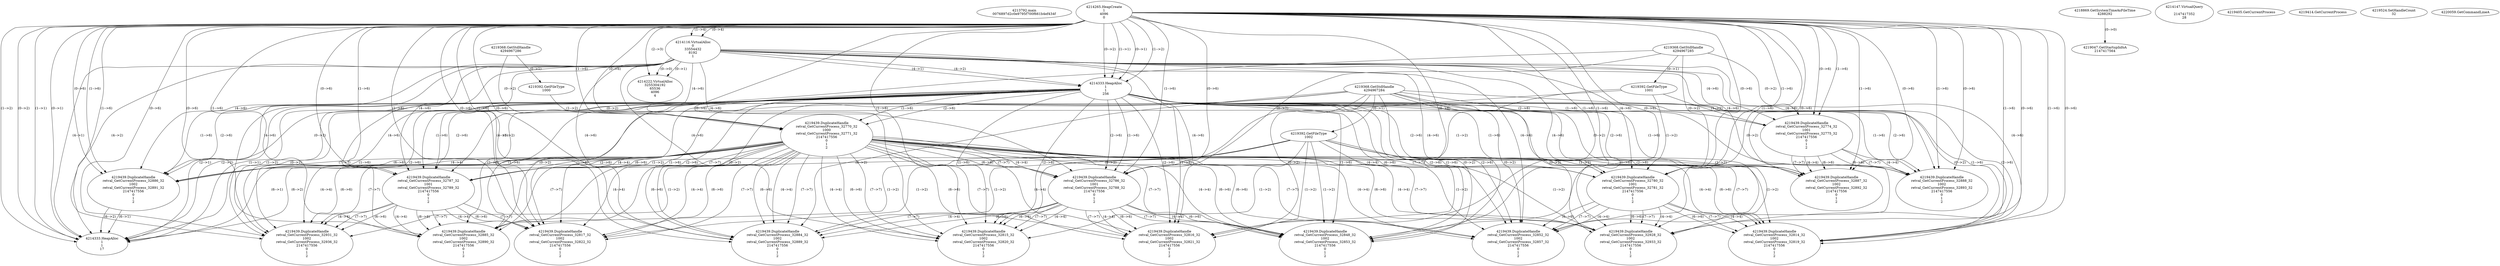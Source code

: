 // Global SCDG with merge call
digraph {
	0 [label="4213792.main
0076897d2c0e9795f700f661b4ef434f"]
	1 [label="4214265.HeapCreate
1
4096
0"]
	2 [label="4218869.GetSystemTimeAsFileTime
4288292"]
	3 [label="4214116.VirtualAlloc
0
33554432
8192
1"]
	1 -> 3 [label="(1-->4)"]
	1 -> 3 [label="(0-->4)"]
	4 [label="4214147.VirtualQuery

2147417352
28"]
	5 [label="4214222.VirtualAlloc
3255304192
65536
4096
4"]
	3 -> 5 [label="(0-->1)"]
	1 -> 5 [label="(2-->3)"]
	3 -> 5 [label="(0-->0)"]
	6 [label="4214333.HeapAlloc
1
1
256"]
	1 -> 6 [label="(1-->1)"]
	1 -> 6 [label="(0-->1)"]
	3 -> 6 [label="(4-->1)"]
	1 -> 6 [label="(1-->2)"]
	1 -> 6 [label="(0-->2)"]
	3 -> 6 [label="(4-->2)"]
	7 [label="4219047.GetStartupInfoA
2147417564"]
	2 -> 7 [label="(0-->0)"]
	8 [label="4219368.GetStdHandle
4294967286"]
	9 [label="4219392.GetFileType
1000"]
	8 -> 9 [label="(0-->1)"]
	10 [label="4219405.GetCurrentProcess
"]
	11 [label="4219414.GetCurrentProcess
"]
	12 [label="4219439.DuplicateHandle
retval_GetCurrentProcess_32770_32
1000
retval_GetCurrentProcess_32771_32
2147417556
0
1
2"]
	8 -> 12 [label="(0-->2)"]
	9 -> 12 [label="(1-->2)"]
	1 -> 12 [label="(1-->6)"]
	1 -> 12 [label="(0-->6)"]
	3 -> 12 [label="(4-->6)"]
	6 -> 12 [label="(1-->6)"]
	6 -> 12 [label="(2-->6)"]
	13 [label="4219368.GetStdHandle
4294967285"]
	14 [label="4219392.GetFileType
1001"]
	13 -> 14 [label="(0-->1)"]
	15 [label="4219368.GetStdHandle
4294967284"]
	16 [label="4219392.GetFileType
1002"]
	15 -> 16 [label="(0-->1)"]
	17 [label="4219439.DuplicateHandle
retval_GetCurrentProcess_32886_32
1002
retval_GetCurrentProcess_32891_32
2147417556
0
1
2"]
	15 -> 17 [label="(0-->2)"]
	16 -> 17 [label="(1-->2)"]
	12 -> 17 [label="(4-->4)"]
	1 -> 17 [label="(1-->6)"]
	1 -> 17 [label="(0-->6)"]
	3 -> 17 [label="(4-->6)"]
	6 -> 17 [label="(1-->6)"]
	6 -> 17 [label="(2-->6)"]
	12 -> 17 [label="(6-->6)"]
	12 -> 17 [label="(7-->7)"]
	18 [label="4219524.SetHandleCount
32"]
	19 [label="4220059.GetCommandLineA
"]
	20 [label="4214333.HeapAlloc
1
1
17"]
	1 -> 20 [label="(1-->1)"]
	1 -> 20 [label="(0-->1)"]
	3 -> 20 [label="(4-->1)"]
	6 -> 20 [label="(1-->1)"]
	6 -> 20 [label="(2-->1)"]
	12 -> 20 [label="(6-->1)"]
	17 -> 20 [label="(6-->1)"]
	1 -> 20 [label="(1-->2)"]
	1 -> 20 [label="(0-->2)"]
	3 -> 20 [label="(4-->2)"]
	6 -> 20 [label="(1-->2)"]
	6 -> 20 [label="(2-->2)"]
	12 -> 20 [label="(6-->2)"]
	17 -> 20 [label="(6-->2)"]
	21 [label="4219439.DuplicateHandle
retval_GetCurrentProcess_32774_32
1001
retval_GetCurrentProcess_32775_32
2147417556
0
1
2"]
	13 -> 21 [label="(0-->2)"]
	14 -> 21 [label="(1-->2)"]
	1 -> 21 [label="(1-->6)"]
	1 -> 21 [label="(0-->6)"]
	3 -> 21 [label="(4-->6)"]
	6 -> 21 [label="(1-->6)"]
	6 -> 21 [label="(2-->6)"]
	22 [label="4219439.DuplicateHandle
retval_GetCurrentProcess_32887_32
1002
retval_GetCurrentProcess_32892_32
2147417556
0
1
2"]
	15 -> 22 [label="(0-->2)"]
	16 -> 22 [label="(1-->2)"]
	21 -> 22 [label="(4-->4)"]
	1 -> 22 [label="(1-->6)"]
	1 -> 22 [label="(0-->6)"]
	3 -> 22 [label="(4-->6)"]
	6 -> 22 [label="(1-->6)"]
	6 -> 22 [label="(2-->6)"]
	21 -> 22 [label="(6-->6)"]
	21 -> 22 [label="(7-->7)"]
	23 [label="4219439.DuplicateHandle
retval_GetCurrentProcess_32888_32
1002
retval_GetCurrentProcess_32893_32
2147417556
0
1
2"]
	15 -> 23 [label="(0-->2)"]
	16 -> 23 [label="(1-->2)"]
	21 -> 23 [label="(4-->4)"]
	1 -> 23 [label="(1-->6)"]
	1 -> 23 [label="(0-->6)"]
	3 -> 23 [label="(4-->6)"]
	6 -> 23 [label="(1-->6)"]
	6 -> 23 [label="(2-->6)"]
	21 -> 23 [label="(6-->6)"]
	21 -> 23 [label="(7-->7)"]
	24 [label="4219439.DuplicateHandle
retval_GetCurrentProcess_32786_32
1001
retval_GetCurrentProcess_32788_32
2147417556
0
1
2"]
	13 -> 24 [label="(0-->2)"]
	14 -> 24 [label="(1-->2)"]
	12 -> 24 [label="(4-->4)"]
	1 -> 24 [label="(1-->6)"]
	1 -> 24 [label="(0-->6)"]
	3 -> 24 [label="(4-->6)"]
	6 -> 24 [label="(1-->6)"]
	6 -> 24 [label="(2-->6)"]
	12 -> 24 [label="(6-->6)"]
	12 -> 24 [label="(7-->7)"]
	25 [label="4219439.DuplicateHandle
retval_GetCurrentProcess_32884_32
1002
retval_GetCurrentProcess_32889_32
2147417556
0
1
2"]
	15 -> 25 [label="(0-->2)"]
	16 -> 25 [label="(1-->2)"]
	12 -> 25 [label="(4-->4)"]
	24 -> 25 [label="(4-->4)"]
	1 -> 25 [label="(1-->6)"]
	1 -> 25 [label="(0-->6)"]
	3 -> 25 [label="(4-->6)"]
	6 -> 25 [label="(1-->6)"]
	6 -> 25 [label="(2-->6)"]
	12 -> 25 [label="(6-->6)"]
	24 -> 25 [label="(6-->6)"]
	12 -> 25 [label="(7-->7)"]
	24 -> 25 [label="(7-->7)"]
	26 [label="4219439.DuplicateHandle
retval_GetCurrentProcess_32787_32
1001
retval_GetCurrentProcess_32789_32
2147417556
0
1
2"]
	13 -> 26 [label="(0-->2)"]
	14 -> 26 [label="(1-->2)"]
	12 -> 26 [label="(4-->4)"]
	1 -> 26 [label="(1-->6)"]
	1 -> 26 [label="(0-->6)"]
	3 -> 26 [label="(4-->6)"]
	6 -> 26 [label="(1-->6)"]
	6 -> 26 [label="(2-->6)"]
	12 -> 26 [label="(6-->6)"]
	12 -> 26 [label="(7-->7)"]
	27 [label="4219439.DuplicateHandle
retval_GetCurrentProcess_32885_32
1002
retval_GetCurrentProcess_32890_32
2147417556
0
1
2"]
	15 -> 27 [label="(0-->2)"]
	16 -> 27 [label="(1-->2)"]
	12 -> 27 [label="(4-->4)"]
	26 -> 27 [label="(4-->4)"]
	1 -> 27 [label="(1-->6)"]
	1 -> 27 [label="(0-->6)"]
	3 -> 27 [label="(4-->6)"]
	6 -> 27 [label="(1-->6)"]
	6 -> 27 [label="(2-->6)"]
	12 -> 27 [label="(6-->6)"]
	26 -> 27 [label="(6-->6)"]
	12 -> 27 [label="(7-->7)"]
	26 -> 27 [label="(7-->7)"]
	28 [label="4219439.DuplicateHandle
retval_GetCurrentProcess_32815_32
1002
retval_GetCurrentProcess_32820_32
2147417556
0
1
2"]
	15 -> 28 [label="(0-->2)"]
	16 -> 28 [label="(1-->2)"]
	12 -> 28 [label="(4-->4)"]
	24 -> 28 [label="(4-->4)"]
	1 -> 28 [label="(1-->6)"]
	1 -> 28 [label="(0-->6)"]
	3 -> 28 [label="(4-->6)"]
	6 -> 28 [label="(1-->6)"]
	6 -> 28 [label="(2-->6)"]
	12 -> 28 [label="(6-->6)"]
	24 -> 28 [label="(6-->6)"]
	12 -> 28 [label="(7-->7)"]
	24 -> 28 [label="(7-->7)"]
	29 [label="4219439.DuplicateHandle
retval_GetCurrentProcess_32816_32
1002
retval_GetCurrentProcess_32821_32
2147417556
0
1
2"]
	15 -> 29 [label="(0-->2)"]
	16 -> 29 [label="(1-->2)"]
	12 -> 29 [label="(4-->4)"]
	24 -> 29 [label="(4-->4)"]
	1 -> 29 [label="(1-->6)"]
	1 -> 29 [label="(0-->6)"]
	3 -> 29 [label="(4-->6)"]
	6 -> 29 [label="(1-->6)"]
	6 -> 29 [label="(2-->6)"]
	12 -> 29 [label="(6-->6)"]
	24 -> 29 [label="(6-->6)"]
	12 -> 29 [label="(7-->7)"]
	24 -> 29 [label="(7-->7)"]
	30 [label="4219439.DuplicateHandle
retval_GetCurrentProcess_32780_32
1001
retval_GetCurrentProcess_32781_32
2147417556
0
1
2"]
	13 -> 30 [label="(0-->2)"]
	14 -> 30 [label="(1-->2)"]
	12 -> 30 [label="(4-->4)"]
	1 -> 30 [label="(1-->6)"]
	1 -> 30 [label="(0-->6)"]
	3 -> 30 [label="(4-->6)"]
	6 -> 30 [label="(1-->6)"]
	6 -> 30 [label="(2-->6)"]
	12 -> 30 [label="(6-->6)"]
	12 -> 30 [label="(7-->7)"]
	31 [label="4219439.DuplicateHandle
retval_GetCurrentProcess_32814_32
1002
retval_GetCurrentProcess_32819_32
2147417556
0
1
2"]
	15 -> 31 [label="(0-->2)"]
	16 -> 31 [label="(1-->2)"]
	12 -> 31 [label="(4-->4)"]
	30 -> 31 [label="(4-->4)"]
	1 -> 31 [label="(1-->6)"]
	1 -> 31 [label="(0-->6)"]
	3 -> 31 [label="(4-->6)"]
	6 -> 31 [label="(1-->6)"]
	6 -> 31 [label="(2-->6)"]
	12 -> 31 [label="(6-->6)"]
	30 -> 31 [label="(6-->6)"]
	12 -> 31 [label="(7-->7)"]
	30 -> 31 [label="(7-->7)"]
	32 [label="4219439.DuplicateHandle
retval_GetCurrentProcess_32848_32
1002
retval_GetCurrentProcess_32853_32
2147417556
0
1
2"]
	15 -> 32 [label="(0-->2)"]
	16 -> 32 [label="(1-->2)"]
	12 -> 32 [label="(4-->4)"]
	24 -> 32 [label="(4-->4)"]
	1 -> 32 [label="(1-->6)"]
	1 -> 32 [label="(0-->6)"]
	3 -> 32 [label="(4-->6)"]
	6 -> 32 [label="(1-->6)"]
	6 -> 32 [label="(2-->6)"]
	12 -> 32 [label="(6-->6)"]
	24 -> 32 [label="(6-->6)"]
	12 -> 32 [label="(7-->7)"]
	24 -> 32 [label="(7-->7)"]
	33 [label="4219439.DuplicateHandle
retval_GetCurrentProcess_32852_32
1002
retval_GetCurrentProcess_32857_32
2147417556
0
1
2"]
	15 -> 33 [label="(0-->2)"]
	16 -> 33 [label="(1-->2)"]
	12 -> 33 [label="(4-->4)"]
	30 -> 33 [label="(4-->4)"]
	1 -> 33 [label="(1-->6)"]
	1 -> 33 [label="(0-->6)"]
	3 -> 33 [label="(4-->6)"]
	6 -> 33 [label="(1-->6)"]
	6 -> 33 [label="(2-->6)"]
	12 -> 33 [label="(6-->6)"]
	30 -> 33 [label="(6-->6)"]
	12 -> 33 [label="(7-->7)"]
	30 -> 33 [label="(7-->7)"]
	34 [label="4219439.DuplicateHandle
retval_GetCurrentProcess_32817_32
1002
retval_GetCurrentProcess_32822_32
2147417556
0
1
2"]
	15 -> 34 [label="(0-->2)"]
	16 -> 34 [label="(1-->2)"]
	12 -> 34 [label="(4-->4)"]
	26 -> 34 [label="(4-->4)"]
	1 -> 34 [label="(1-->6)"]
	1 -> 34 [label="(0-->6)"]
	3 -> 34 [label="(4-->6)"]
	6 -> 34 [label="(1-->6)"]
	6 -> 34 [label="(2-->6)"]
	12 -> 34 [label="(6-->6)"]
	26 -> 34 [label="(6-->6)"]
	12 -> 34 [label="(7-->7)"]
	26 -> 34 [label="(7-->7)"]
	35 [label="4219439.DuplicateHandle
retval_GetCurrentProcess_32928_32
1002
retval_GetCurrentProcess_32933_32
2147417556
0
1
2"]
	15 -> 35 [label="(0-->2)"]
	16 -> 35 [label="(1-->2)"]
	12 -> 35 [label="(4-->4)"]
	30 -> 35 [label="(4-->4)"]
	1 -> 35 [label="(1-->6)"]
	1 -> 35 [label="(0-->6)"]
	3 -> 35 [label="(4-->6)"]
	6 -> 35 [label="(1-->6)"]
	6 -> 35 [label="(2-->6)"]
	12 -> 35 [label="(6-->6)"]
	30 -> 35 [label="(6-->6)"]
	12 -> 35 [label="(7-->7)"]
	30 -> 35 [label="(7-->7)"]
	36 [label="4219439.DuplicateHandle
retval_GetCurrentProcess_32931_32
1002
retval_GetCurrentProcess_32936_32
2147417556
0
1
2"]
	15 -> 36 [label="(0-->2)"]
	16 -> 36 [label="(1-->2)"]
	12 -> 36 [label="(4-->4)"]
	26 -> 36 [label="(4-->4)"]
	1 -> 36 [label="(1-->6)"]
	1 -> 36 [label="(0-->6)"]
	3 -> 36 [label="(4-->6)"]
	6 -> 36 [label="(1-->6)"]
	6 -> 36 [label="(2-->6)"]
	12 -> 36 [label="(6-->6)"]
	26 -> 36 [label="(6-->6)"]
	12 -> 36 [label="(7-->7)"]
	26 -> 36 [label="(7-->7)"]
}

